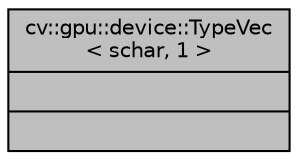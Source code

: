 digraph "cv::gpu::device::TypeVec&lt; schar, 1 &gt;"
{
 // LATEX_PDF_SIZE
  edge [fontname="Helvetica",fontsize="10",labelfontname="Helvetica",labelfontsize="10"];
  node [fontname="Helvetica",fontsize="10",shape=record];
  Node1 [label="{cv::gpu::device::TypeVec\l\< schar, 1 \>\n||}",height=0.2,width=0.4,color="black", fillcolor="grey75", style="filled", fontcolor="black",tooltip=" "];
}

